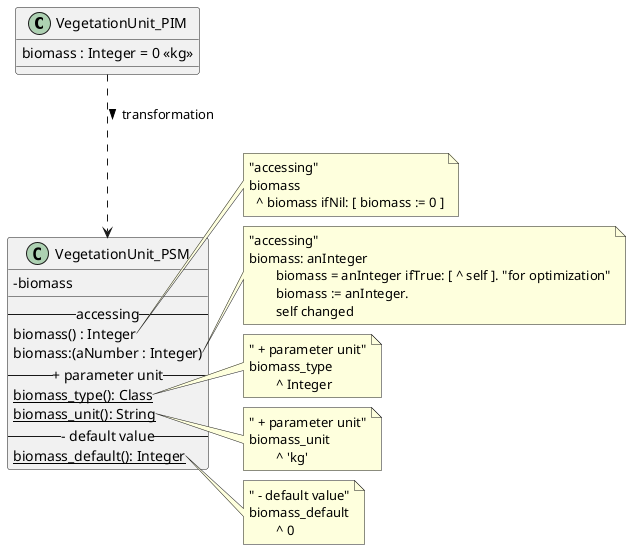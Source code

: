 @startuml
skinparam classAttributeIconSize 0

class VegetationUnit_PIM {
  biomass : Integer = 0 <<kg>>
}

VegetationUnit_PIM ..> VegetationUnit_PSM : transformation >

class VegetationUnit_PSM {
  -biomass
  __
  --accessing--
  biomass() : Integer
  biomass:(aNumber : Integer)
  -- + parameter unit--
  {static} biomass_type(): Class
  {static} biomass_unit(): String
  --- default value--
  {static} biomass_default(): Integer
}

note right of VegetationUnit_PSM::biomass()
"accessing"
biomass
  ^ biomass ifNil: [ biomass := 0 ]
end note

note right of VegetationUnit_PSM::biomass:
"accessing"
biomass: anInteger
	biomass = anInteger ifTrue: [ ^ self ]. "for optimization"
	biomass := anInteger.
	self changed
end note

note right of VegetationUnit_PSM::biomass_type
" + parameter unit"
biomass_type
	^ Integer
end note

note right of VegetationUnit_PSM::biomass_unit
" + parameter unit"
biomass_unit
	^ 'kg'
end note

note right of VegetationUnit_PSM::biomass_default
" - default value"
biomass_default
	^ 0
end note

@enduml
